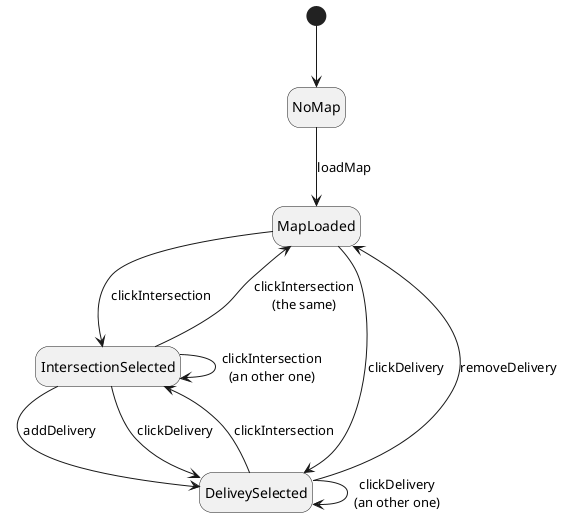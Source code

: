 @startuml

hide empty description
[*] --> NoMap

NoMap --> MapLoaded : loadMap

MapLoaded --> IntersectionSelected : clickIntersection
MapLoaded --> DeliveySelected : clickDelivery

IntersectionSelected --> MapLoaded : clickIntersection\n(the same)
IntersectionSelected --> DeliveySelected : addDelivery
IntersectionSelected --> DeliveySelected : clickDelivery
IntersectionSelected --> IntersectionSelected : clickIntersection\n(an other one)

DeliveySelected --> IntersectionSelected : clickIntersection
DeliveySelected --> MapLoaded : removeDelivery
DeliveySelected --> DeliveySelected : clickDelivery\n(an other one)

@enduml